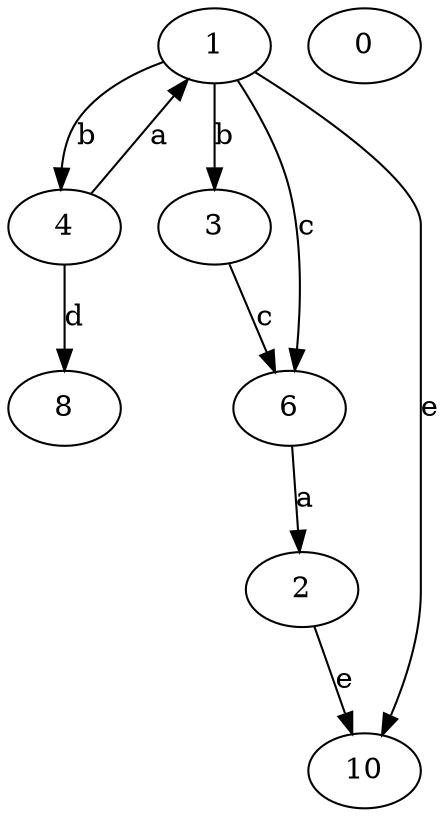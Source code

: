 strict digraph  {
1;
2;
0;
3;
4;
6;
8;
10;
1 -> 3  [label=b];
1 -> 4  [label=b];
1 -> 6  [label=c];
1 -> 10  [label=e];
2 -> 10  [label=e];
3 -> 6  [label=c];
4 -> 1  [label=a];
4 -> 8  [label=d];
6 -> 2  [label=a];
}
